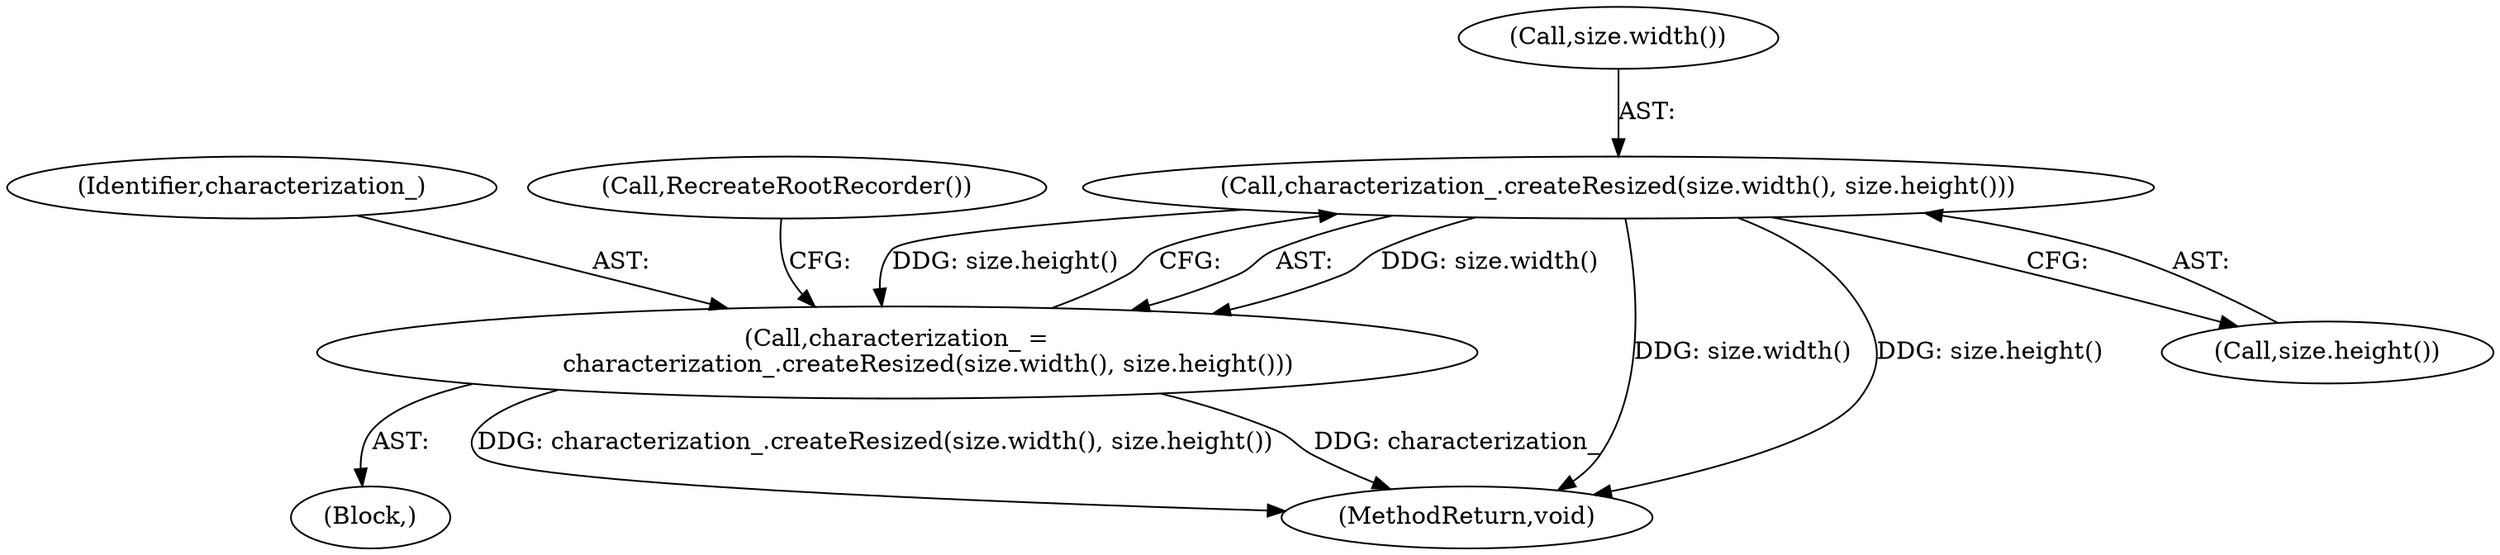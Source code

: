 digraph "1_Chrome_41f5b55ab27da6890af96f2f8f0f6dd5bc6cc93c@API" {
"1000125" [label="(Call,characterization_.createResized(size.width(), size.height()))"];
"1000123" [label="(Call,characterization_ =\n        characterization_.createResized(size.width(), size.height()))"];
"1000125" [label="(Call,characterization_.createResized(size.width(), size.height()))"];
"1000161" [label="(MethodReturn,void)"];
"1000123" [label="(Call,characterization_ =\n        characterization_.createResized(size.width(), size.height()))"];
"1000122" [label="(Block,)"];
"1000127" [label="(Call,size.height())"];
"1000126" [label="(Call,size.width())"];
"1000124" [label="(Identifier,characterization_)"];
"1000128" [label="(Call,RecreateRootRecorder())"];
"1000125" -> "1000123"  [label="AST: "];
"1000125" -> "1000127"  [label="CFG: "];
"1000126" -> "1000125"  [label="AST: "];
"1000127" -> "1000125"  [label="AST: "];
"1000123" -> "1000125"  [label="CFG: "];
"1000125" -> "1000161"  [label="DDG: size.width()"];
"1000125" -> "1000161"  [label="DDG: size.height()"];
"1000125" -> "1000123"  [label="DDG: size.width()"];
"1000125" -> "1000123"  [label="DDG: size.height()"];
"1000123" -> "1000122"  [label="AST: "];
"1000124" -> "1000123"  [label="AST: "];
"1000128" -> "1000123"  [label="CFG: "];
"1000123" -> "1000161"  [label="DDG: characterization_.createResized(size.width(), size.height())"];
"1000123" -> "1000161"  [label="DDG: characterization_"];
}
